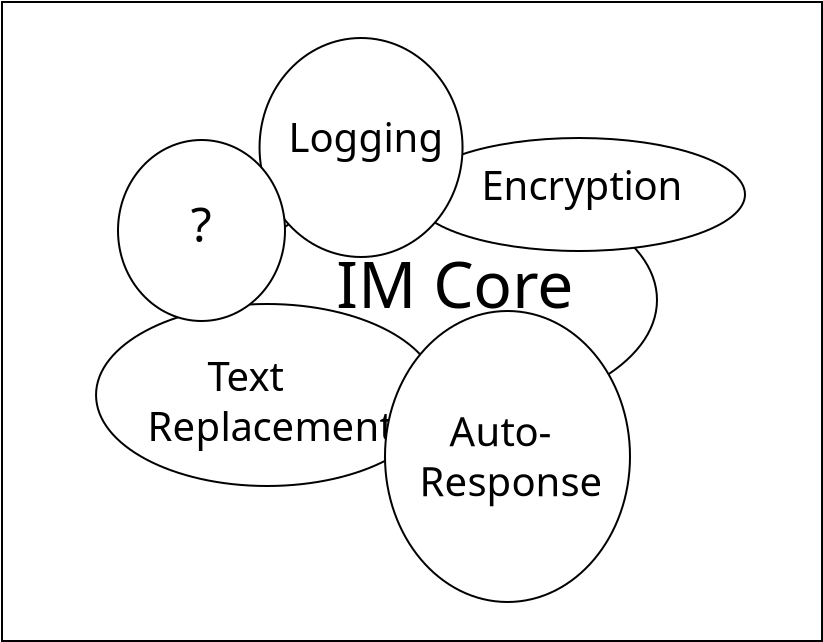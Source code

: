 <?xml version="1.0" encoding="UTF-8"?>
<dia:diagram xmlns:dia="http://www.lysator.liu.se/~alla/dia/">
  <dia:layer name="Background" visible="true">
    <dia:object type="Standard - Box" version="0" id="O0">
      <dia:attribute name="obj_pos">
        <dia:point val="2.55,11.35"/>
      </dia:attribute>
      <dia:attribute name="obj_bb">
        <dia:rectangle val="2.5,11.3;43.6,43.35"/>
      </dia:attribute>
      <dia:attribute name="elem_corner">
        <dia:point val="2.55,11.35"/>
      </dia:attribute>
      <dia:attribute name="elem_width">
        <dia:real val="41"/>
      </dia:attribute>
      <dia:attribute name="elem_height">
        <dia:real val="31.95"/>
      </dia:attribute>
      <dia:attribute name="show_background">
        <dia:boolean val="true"/>
      </dia:attribute>
    </dia:object>
    <dia:group>
      <dia:object type="Standard - Ellipse" version="0" id="O1">
        <dia:attribute name="obj_pos">
          <dia:point val="14.35,20.45"/>
        </dia:attribute>
        <dia:attribute name="obj_bb">
          <dia:rectangle val="14.3,20.4;35.35,32.1"/>
        </dia:attribute>
        <dia:attribute name="elem_corner">
          <dia:point val="14.35,20.45"/>
        </dia:attribute>
        <dia:attribute name="elem_width">
          <dia:real val="20.95"/>
        </dia:attribute>
        <dia:attribute name="elem_height">
          <dia:real val="11.6"/>
        </dia:attribute>
      </dia:object>
      <dia:object type="Standard - Text" version="0" id="O2">
        <dia:attribute name="obj_pos">
          <dia:point val="19.257,26.65"/>
        </dia:attribute>
        <dia:attribute name="obj_bb">
          <dia:rectangle val="19.257,23.9;30.307,28.6"/>
        </dia:attribute>
        <dia:attribute name="text">
          <dia:composite type="text">
            <dia:attribute name="string">
              <dia:string>#IM Core#</dia:string>
            </dia:attribute>
            <dia:attribute name="font">
              <dia:font family="sans" style="0" name="Helvetica"/>
            </dia:attribute>
            <dia:attribute name="height">
              <dia:real val="4"/>
            </dia:attribute>
            <dia:attribute name="pos">
              <dia:point val="19.257,26.65"/>
            </dia:attribute>
            <dia:attribute name="color">
              <dia:color val="#000000"/>
            </dia:attribute>
            <dia:attribute name="alignment">
              <dia:enum val="0"/>
            </dia:attribute>
          </dia:composite>
        </dia:attribute>
      </dia:object>
    </dia:group>
    <dia:group>
      <dia:object type="Standard - Ellipse" version="0" id="O3">
        <dia:attribute name="obj_pos">
          <dia:point val="23.1,18.15"/>
        </dia:attribute>
        <dia:attribute name="obj_bb">
          <dia:rectangle val="23.05,18.1;39.75,23.85"/>
        </dia:attribute>
        <dia:attribute name="elem_corner">
          <dia:point val="23.1,18.15"/>
        </dia:attribute>
        <dia:attribute name="elem_width">
          <dia:real val="16.6"/>
        </dia:attribute>
        <dia:attribute name="elem_height">
          <dia:real val="5.65"/>
        </dia:attribute>
      </dia:object>
      <dia:object type="Standard - Text" version="0" id="O4">
        <dia:attribute name="obj_pos">
          <dia:point val="26.523,21.25"/>
        </dia:attribute>
        <dia:attribute name="obj_bb">
          <dia:rectangle val="26.523,19.55;36.223,22.5"/>
        </dia:attribute>
        <dia:attribute name="text">
          <dia:composite type="text">
            <dia:attribute name="string">
              <dia:string>#Encryption#</dia:string>
            </dia:attribute>
            <dia:attribute name="font">
              <dia:font family="sans" style="0" name="Helvetica"/>
            </dia:attribute>
            <dia:attribute name="height">
              <dia:real val="2.5"/>
            </dia:attribute>
            <dia:attribute name="pos">
              <dia:point val="26.523,21.25"/>
            </dia:attribute>
            <dia:attribute name="color">
              <dia:color val="#000000"/>
            </dia:attribute>
            <dia:attribute name="alignment">
              <dia:enum val="0"/>
            </dia:attribute>
          </dia:composite>
        </dia:attribute>
      </dia:object>
    </dia:group>
    <dia:group>
      <dia:object type="Standard - Ellipse" version="0" id="O5">
        <dia:attribute name="obj_pos">
          <dia:point val="15.427,13.15"/>
        </dia:attribute>
        <dia:attribute name="obj_bb">
          <dia:rectangle val="15.377,13.1;25.627,24.15"/>
        </dia:attribute>
        <dia:attribute name="elem_corner">
          <dia:point val="15.427,13.15"/>
        </dia:attribute>
        <dia:attribute name="elem_width">
          <dia:real val="10.15"/>
        </dia:attribute>
        <dia:attribute name="elem_height">
          <dia:real val="10.95"/>
        </dia:attribute>
      </dia:object>
      <dia:object type="Standard - Text" version="0" id="O6">
        <dia:attribute name="obj_pos">
          <dia:point val="16.875,18.85"/>
        </dia:attribute>
        <dia:attribute name="obj_bb">
          <dia:rectangle val="16.875,17.15;24.075,20.1"/>
        </dia:attribute>
        <dia:attribute name="text">
          <dia:composite type="text">
            <dia:attribute name="string">
              <dia:string>#Logging#</dia:string>
            </dia:attribute>
            <dia:attribute name="font">
              <dia:font family="sans" style="0" name="Helvetica"/>
            </dia:attribute>
            <dia:attribute name="height">
              <dia:real val="2.5"/>
            </dia:attribute>
            <dia:attribute name="pos">
              <dia:point val="16.875,18.85"/>
            </dia:attribute>
            <dia:attribute name="color">
              <dia:color val="#000000"/>
            </dia:attribute>
            <dia:attribute name="alignment">
              <dia:enum val="0"/>
            </dia:attribute>
          </dia:composite>
        </dia:attribute>
      </dia:object>
    </dia:group>
    <dia:group>
      <dia:object type="Standard - Ellipse" version="0" id="O7">
        <dia:attribute name="obj_pos">
          <dia:point val="7.252,26.45"/>
        </dia:attribute>
        <dia:attribute name="obj_bb">
          <dia:rectangle val="7.202,26.4;24.402,35.6"/>
        </dia:attribute>
        <dia:attribute name="elem_corner">
          <dia:point val="7.252,26.45"/>
        </dia:attribute>
        <dia:attribute name="elem_width">
          <dia:real val="17.1"/>
        </dia:attribute>
        <dia:attribute name="elem_height">
          <dia:real val="9.1"/>
        </dia:attribute>
      </dia:object>
      <dia:object type="Standard - Text" version="0" id="O8">
        <dia:attribute name="obj_pos">
          <dia:point val="9.825,30.8"/>
        </dia:attribute>
        <dia:attribute name="obj_bb">
          <dia:rectangle val="9.825,29.1;21.725,34.55"/>
        </dia:attribute>
        <dia:attribute name="text">
          <dia:composite type="text">
            <dia:attribute name="string">
              <dia:string>#      Text
Replacement#</dia:string>
            </dia:attribute>
            <dia:attribute name="font">
              <dia:font family="sans" style="0" name="Helvetica"/>
            </dia:attribute>
            <dia:attribute name="height">
              <dia:real val="2.5"/>
            </dia:attribute>
            <dia:attribute name="pos">
              <dia:point val="9.825,30.8"/>
            </dia:attribute>
            <dia:attribute name="color">
              <dia:color val="#000000"/>
            </dia:attribute>
            <dia:attribute name="alignment">
              <dia:enum val="0"/>
            </dia:attribute>
          </dia:composite>
        </dia:attribute>
      </dia:object>
    </dia:group>
    <dia:group>
      <dia:object type="Standard - Ellipse" version="0" id="O9">
        <dia:attribute name="obj_pos">
          <dia:point val="21.7,26.8"/>
        </dia:attribute>
        <dia:attribute name="obj_bb">
          <dia:rectangle val="21.65,26.75;34,41.4"/>
        </dia:attribute>
        <dia:attribute name="elem_corner">
          <dia:point val="21.7,26.8"/>
        </dia:attribute>
        <dia:attribute name="elem_width">
          <dia:real val="12.25"/>
        </dia:attribute>
        <dia:attribute name="elem_height">
          <dia:real val="14.55"/>
        </dia:attribute>
      </dia:object>
      <dia:object type="Standard - Text" version="0" id="O10">
        <dia:attribute name="obj_pos">
          <dia:point val="23.423,33.566"/>
        </dia:attribute>
        <dia:attribute name="obj_bb">
          <dia:rectangle val="23.423,31.866;32.173,37.316"/>
        </dia:attribute>
        <dia:attribute name="text">
          <dia:composite type="text">
            <dia:attribute name="string">
              <dia:string>#   Auto-
Response#</dia:string>
            </dia:attribute>
            <dia:attribute name="font">
              <dia:font family="sans" style="0" name="Helvetica"/>
            </dia:attribute>
            <dia:attribute name="height">
              <dia:real val="2.5"/>
            </dia:attribute>
            <dia:attribute name="pos">
              <dia:point val="23.423,33.566"/>
            </dia:attribute>
            <dia:attribute name="color">
              <dia:color val="#000000"/>
            </dia:attribute>
            <dia:attribute name="alignment">
              <dia:enum val="0"/>
            </dia:attribute>
          </dia:composite>
        </dia:attribute>
      </dia:object>
    </dia:group>
    <dia:group>
      <dia:object type="Standard - Ellipse" version="0" id="O11">
        <dia:attribute name="obj_pos">
          <dia:point val="8.35,18.25"/>
        </dia:attribute>
        <dia:attribute name="obj_bb">
          <dia:rectangle val="8.3,18.2;16.75,27.35"/>
        </dia:attribute>
        <dia:attribute name="elem_corner">
          <dia:point val="8.35,18.25"/>
        </dia:attribute>
        <dia:attribute name="elem_width">
          <dia:real val="8.35"/>
        </dia:attribute>
        <dia:attribute name="elem_height">
          <dia:real val="9.05"/>
        </dia:attribute>
      </dia:object>
      <dia:object type="Standard - Text" version="0" id="O12">
        <dia:attribute name="obj_pos">
          <dia:point val="11.982,23.35"/>
        </dia:attribute>
        <dia:attribute name="obj_bb">
          <dia:rectangle val="11.982,21.3;13.133,24.85"/>
        </dia:attribute>
        <dia:attribute name="text">
          <dia:composite type="text">
            <dia:attribute name="string">
              <dia:string>#?#</dia:string>
            </dia:attribute>
            <dia:attribute name="font">
              <dia:font family="sans" style="0" name="Helvetica"/>
            </dia:attribute>
            <dia:attribute name="height">
              <dia:real val="3"/>
            </dia:attribute>
            <dia:attribute name="pos">
              <dia:point val="11.982,23.35"/>
            </dia:attribute>
            <dia:attribute name="color">
              <dia:color val="#000000"/>
            </dia:attribute>
            <dia:attribute name="alignment">
              <dia:enum val="0"/>
            </dia:attribute>
          </dia:composite>
        </dia:attribute>
      </dia:object>
    </dia:group>
  </dia:layer>
</dia:diagram>
